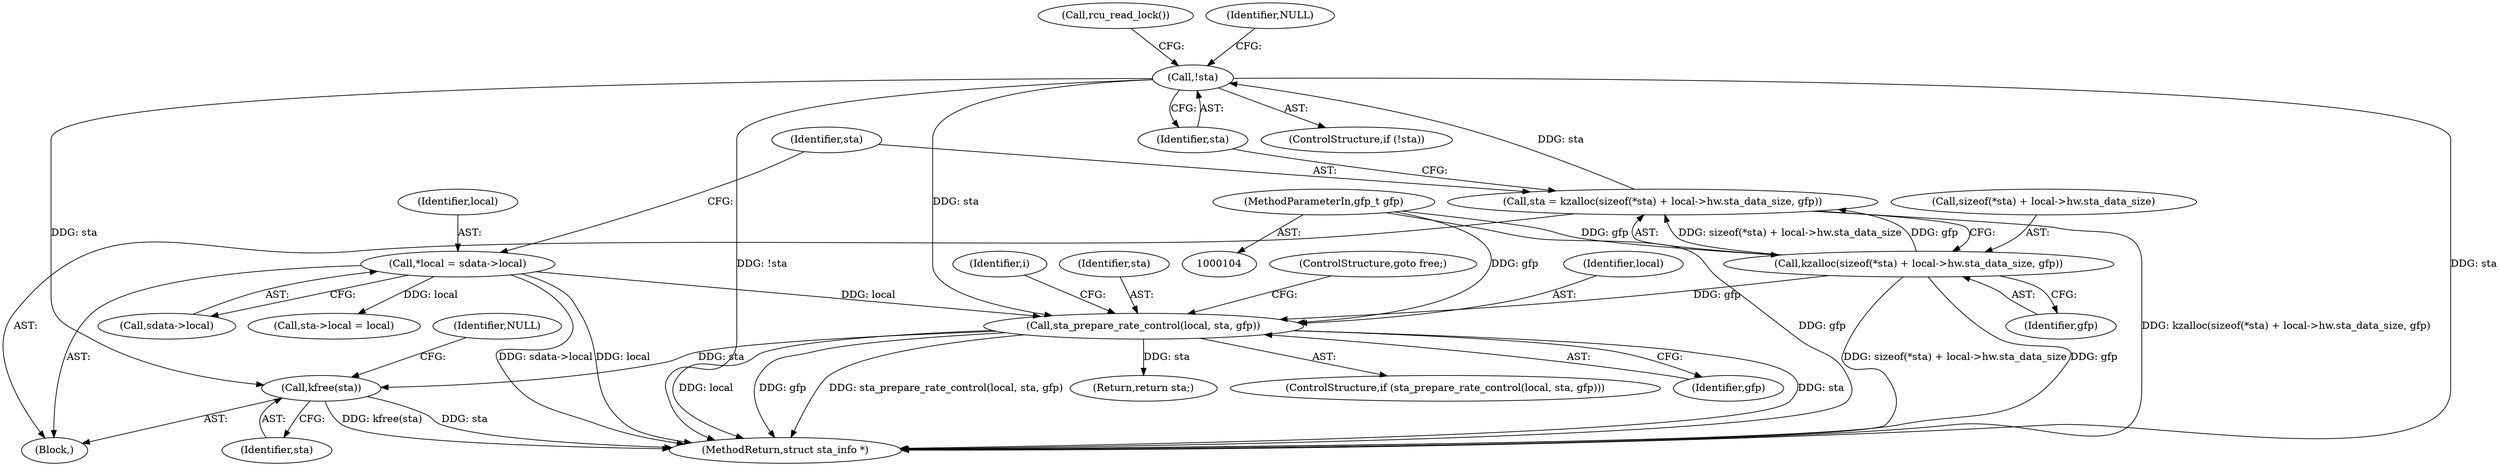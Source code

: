 digraph "0_linux_1d147bfa64293b2723c4fec50922168658e613ba_0@API" {
"1000524" [label="(Call,kfree(sta))"];
"1000133" [label="(Call,!sta)"];
"1000119" [label="(Call,sta = kzalloc(sizeof(*sta) + local->hw.sta_data_size, gfp))"];
"1000121" [label="(Call,kzalloc(sizeof(*sta) + local->hw.sta_data_size, gfp))"];
"1000107" [label="(MethodParameterIn,gfp_t gfp)"];
"1000348" [label="(Call,sta_prepare_rate_control(local, sta, gfp))"];
"1000110" [label="(Call,*local = sdata->local)"];
"1000347" [label="(ControlStructure,if (sta_prepare_rate_control(local, sta, gfp)))"];
"1000120" [label="(Identifier,sta)"];
"1000137" [label="(Call,rcu_read_lock())"];
"1000351" [label="(Identifier,gfp)"];
"1000289" [label="(Call,sta->local = local)"];
"1000121" [label="(Call,kzalloc(sizeof(*sta) + local->hw.sta_data_size, gfp))"];
"1000349" [label="(Identifier,local)"];
"1000122" [label="(Call,sizeof(*sta) + local->hw.sta_data_size)"];
"1000525" [label="(Identifier,sta)"];
"1000355" [label="(Identifier,i)"];
"1000119" [label="(Call,sta = kzalloc(sizeof(*sta) + local->hw.sta_data_size, gfp))"];
"1000112" [label="(Call,sdata->local)"];
"1000107" [label="(MethodParameterIn,gfp_t gfp)"];
"1000528" [label="(MethodReturn,struct sta_info *)"];
"1000136" [label="(Identifier,NULL)"];
"1000131" [label="(Identifier,gfp)"];
"1000132" [label="(ControlStructure,if (!sta))"];
"1000350" [label="(Identifier,sta)"];
"1000133" [label="(Call,!sta)"];
"1000352" [label="(ControlStructure,goto free;)"];
"1000524" [label="(Call,kfree(sta))"];
"1000111" [label="(Identifier,local)"];
"1000134" [label="(Identifier,sta)"];
"1000527" [label="(Identifier,NULL)"];
"1000108" [label="(Block,)"];
"1000348" [label="(Call,sta_prepare_rate_control(local, sta, gfp))"];
"1000495" [label="(Return,return sta;)"];
"1000110" [label="(Call,*local = sdata->local)"];
"1000524" -> "1000108"  [label="AST: "];
"1000524" -> "1000525"  [label="CFG: "];
"1000525" -> "1000524"  [label="AST: "];
"1000527" -> "1000524"  [label="CFG: "];
"1000524" -> "1000528"  [label="DDG: sta"];
"1000524" -> "1000528"  [label="DDG: kfree(sta)"];
"1000133" -> "1000524"  [label="DDG: sta"];
"1000348" -> "1000524"  [label="DDG: sta"];
"1000133" -> "1000132"  [label="AST: "];
"1000133" -> "1000134"  [label="CFG: "];
"1000134" -> "1000133"  [label="AST: "];
"1000136" -> "1000133"  [label="CFG: "];
"1000137" -> "1000133"  [label="CFG: "];
"1000133" -> "1000528"  [label="DDG: sta"];
"1000133" -> "1000528"  [label="DDG: !sta"];
"1000119" -> "1000133"  [label="DDG: sta"];
"1000133" -> "1000348"  [label="DDG: sta"];
"1000119" -> "1000108"  [label="AST: "];
"1000119" -> "1000121"  [label="CFG: "];
"1000120" -> "1000119"  [label="AST: "];
"1000121" -> "1000119"  [label="AST: "];
"1000134" -> "1000119"  [label="CFG: "];
"1000119" -> "1000528"  [label="DDG: kzalloc(sizeof(*sta) + local->hw.sta_data_size, gfp)"];
"1000121" -> "1000119"  [label="DDG: sizeof(*sta) + local->hw.sta_data_size"];
"1000121" -> "1000119"  [label="DDG: gfp"];
"1000121" -> "1000131"  [label="CFG: "];
"1000122" -> "1000121"  [label="AST: "];
"1000131" -> "1000121"  [label="AST: "];
"1000121" -> "1000528"  [label="DDG: sizeof(*sta) + local->hw.sta_data_size"];
"1000121" -> "1000528"  [label="DDG: gfp"];
"1000107" -> "1000121"  [label="DDG: gfp"];
"1000121" -> "1000348"  [label="DDG: gfp"];
"1000107" -> "1000104"  [label="AST: "];
"1000107" -> "1000528"  [label="DDG: gfp"];
"1000107" -> "1000348"  [label="DDG: gfp"];
"1000348" -> "1000347"  [label="AST: "];
"1000348" -> "1000351"  [label="CFG: "];
"1000349" -> "1000348"  [label="AST: "];
"1000350" -> "1000348"  [label="AST: "];
"1000351" -> "1000348"  [label="AST: "];
"1000352" -> "1000348"  [label="CFG: "];
"1000355" -> "1000348"  [label="CFG: "];
"1000348" -> "1000528"  [label="DDG: local"];
"1000348" -> "1000528"  [label="DDG: gfp"];
"1000348" -> "1000528"  [label="DDG: sta_prepare_rate_control(local, sta, gfp)"];
"1000348" -> "1000528"  [label="DDG: sta"];
"1000110" -> "1000348"  [label="DDG: local"];
"1000348" -> "1000495"  [label="DDG: sta"];
"1000110" -> "1000108"  [label="AST: "];
"1000110" -> "1000112"  [label="CFG: "];
"1000111" -> "1000110"  [label="AST: "];
"1000112" -> "1000110"  [label="AST: "];
"1000120" -> "1000110"  [label="CFG: "];
"1000110" -> "1000528"  [label="DDG: sdata->local"];
"1000110" -> "1000528"  [label="DDG: local"];
"1000110" -> "1000289"  [label="DDG: local"];
}

